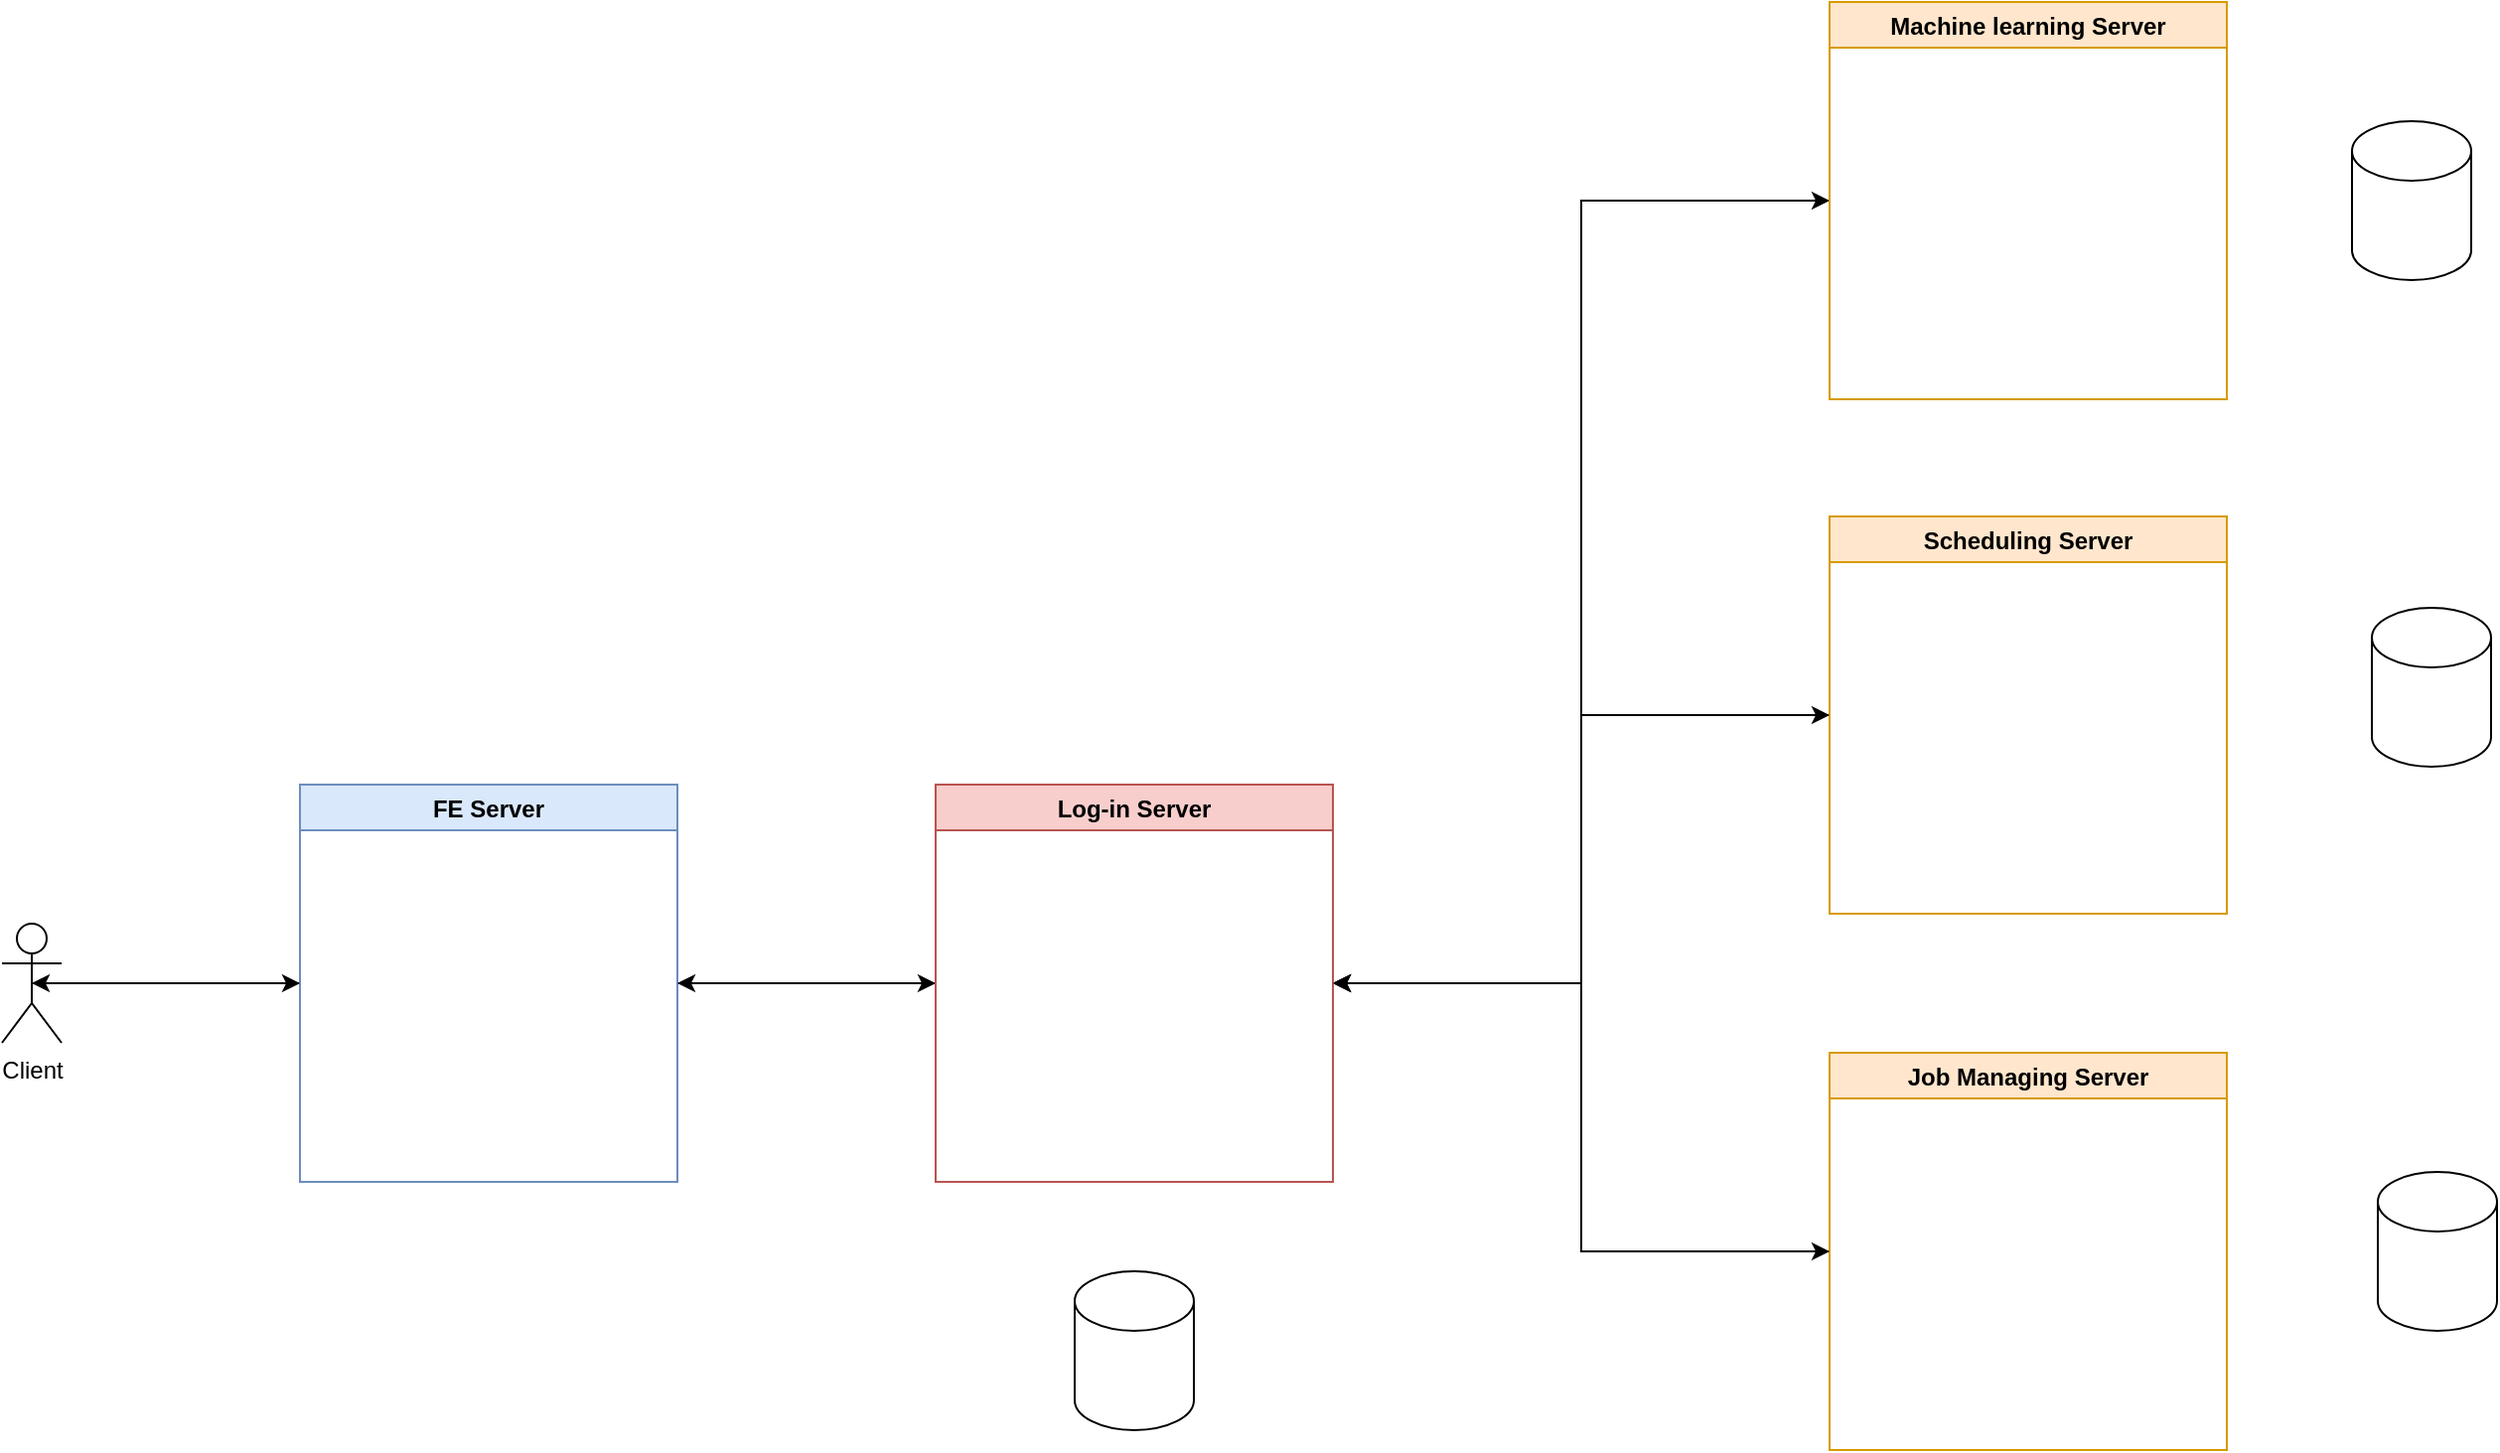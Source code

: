 <mxfile version="20.0.4" type="device"><diagram id="TMXV3Wdtnp6fLI9NR1Bd" name="Page-1"><mxGraphModel dx="2585" dy="1844" grid="0" gridSize="10" guides="1" tooltips="1" connect="1" arrows="1" fold="1" page="0" pageScale="1" pageWidth="827" pageHeight="1169" math="0" shadow="0"><root><mxCell id="0"/><mxCell id="1" parent="0"/><mxCell id="5wY-NRB4Ky0Pv87LZ8BE-8" style="edgeStyle=orthogonalEdgeStyle;rounded=0;orthogonalLoop=1;jettySize=auto;html=1;exitX=0;exitY=0.5;exitDx=0;exitDy=0;entryX=0.5;entryY=0.5;entryDx=0;entryDy=0;entryPerimeter=0;" parent="1" source="5wY-NRB4Ky0Pv87LZ8BE-1" target="5wY-NRB4Ky0Pv87LZ8BE-5" edge="1"><mxGeometry relative="1" as="geometry"/></mxCell><mxCell id="5wY-NRB4Ky0Pv87LZ8BE-10" style="edgeStyle=orthogonalEdgeStyle;rounded=0;orthogonalLoop=1;jettySize=auto;html=1;exitX=1;exitY=0.5;exitDx=0;exitDy=0;entryX=0;entryY=0.5;entryDx=0;entryDy=0;" parent="1" source="5wY-NRB4Ky0Pv87LZ8BE-1" target="5wY-NRB4Ky0Pv87LZ8BE-4" edge="1"><mxGeometry relative="1" as="geometry"/></mxCell><mxCell id="5wY-NRB4Ky0Pv87LZ8BE-1" value="FE Server" style="swimlane;fillColor=#dae8fc;strokeColor=#6c8ebf;" parent="1" vertex="1"><mxGeometry x="330" y="310" width="190" height="200" as="geometry"/></mxCell><mxCell id="5wY-NRB4Ky0Pv87LZ8BE-14" style="edgeStyle=orthogonalEdgeStyle;rounded=0;orthogonalLoop=1;jettySize=auto;html=1;exitX=0;exitY=0.5;exitDx=0;exitDy=0;entryX=1;entryY=0.5;entryDx=0;entryDy=0;" parent="1" source="5wY-NRB4Ky0Pv87LZ8BE-2" target="5wY-NRB4Ky0Pv87LZ8BE-4" edge="1"><mxGeometry relative="1" as="geometry"/></mxCell><mxCell id="5wY-NRB4Ky0Pv87LZ8BE-2" value="Scheduling Server" style="swimlane;fillColor=#ffe6cc;strokeColor=#d79b00;" parent="1" vertex="1"><mxGeometry x="1100" y="175" width="200" height="200" as="geometry"/></mxCell><mxCell id="5wY-NRB4Ky0Pv87LZ8BE-15" style="edgeStyle=orthogonalEdgeStyle;rounded=0;orthogonalLoop=1;jettySize=auto;html=1;exitX=0;exitY=0.5;exitDx=0;exitDy=0;entryX=1;entryY=0.5;entryDx=0;entryDy=0;" parent="1" source="5wY-NRB4Ky0Pv87LZ8BE-3" target="5wY-NRB4Ky0Pv87LZ8BE-4" edge="1"><mxGeometry relative="1" as="geometry"/></mxCell><mxCell id="5wY-NRB4Ky0Pv87LZ8BE-3" value="Job Managing Server" style="swimlane;fillColor=#ffe6cc;strokeColor=#d79b00;" parent="1" vertex="1"><mxGeometry x="1100" y="445" width="200" height="200" as="geometry"/></mxCell><mxCell id="5wY-NRB4Ky0Pv87LZ8BE-12" style="edgeStyle=orthogonalEdgeStyle;rounded=0;orthogonalLoop=1;jettySize=auto;html=1;exitX=0;exitY=0.5;exitDx=0;exitDy=0;entryX=1;entryY=0.5;entryDx=0;entryDy=0;" parent="1" source="5wY-NRB4Ky0Pv87LZ8BE-4" target="5wY-NRB4Ky0Pv87LZ8BE-1" edge="1"><mxGeometry relative="1" as="geometry"/></mxCell><mxCell id="5wY-NRB4Ky0Pv87LZ8BE-13" style="edgeStyle=orthogonalEdgeStyle;rounded=0;orthogonalLoop=1;jettySize=auto;html=1;exitX=1;exitY=0.5;exitDx=0;exitDy=0;entryX=0;entryY=0.5;entryDx=0;entryDy=0;" parent="1" source="5wY-NRB4Ky0Pv87LZ8BE-4" target="5wY-NRB4Ky0Pv87LZ8BE-2" edge="1"><mxGeometry relative="1" as="geometry"/></mxCell><mxCell id="5wY-NRB4Ky0Pv87LZ8BE-16" style="edgeStyle=orthogonalEdgeStyle;rounded=0;orthogonalLoop=1;jettySize=auto;html=1;exitX=1;exitY=0.5;exitDx=0;exitDy=0;entryX=0;entryY=0.5;entryDx=0;entryDy=0;" parent="1" source="5wY-NRB4Ky0Pv87LZ8BE-4" target="5wY-NRB4Ky0Pv87LZ8BE-3" edge="1"><mxGeometry relative="1" as="geometry"/></mxCell><mxCell id="RbuQmLYGloF_2g_UGzVR-3" style="edgeStyle=orthogonalEdgeStyle;rounded=0;orthogonalLoop=1;jettySize=auto;html=1;exitX=1;exitY=0.5;exitDx=0;exitDy=0;entryX=0;entryY=0.5;entryDx=0;entryDy=0;" edge="1" parent="1" source="5wY-NRB4Ky0Pv87LZ8BE-4" target="RbuQmLYGloF_2g_UGzVR-1"><mxGeometry relative="1" as="geometry"/></mxCell><mxCell id="5wY-NRB4Ky0Pv87LZ8BE-4" value="Log-in Server" style="swimlane;fillColor=#f8cecc;strokeColor=#b85450;" parent="1" vertex="1"><mxGeometry x="650" y="310" width="200" height="200" as="geometry"/></mxCell><mxCell id="5wY-NRB4Ky0Pv87LZ8BE-7" style="edgeStyle=orthogonalEdgeStyle;rounded=0;orthogonalLoop=1;jettySize=auto;html=1;exitX=0.5;exitY=0.5;exitDx=0;exitDy=0;exitPerimeter=0;entryX=0;entryY=0.5;entryDx=0;entryDy=0;" parent="1" source="5wY-NRB4Ky0Pv87LZ8BE-5" target="5wY-NRB4Ky0Pv87LZ8BE-1" edge="1"><mxGeometry relative="1" as="geometry"/></mxCell><mxCell id="5wY-NRB4Ky0Pv87LZ8BE-5" value="Client" style="shape=umlActor;verticalLabelPosition=bottom;verticalAlign=top;html=1;outlineConnect=0;" parent="1" vertex="1"><mxGeometry x="180" y="380" width="30" height="60" as="geometry"/></mxCell><mxCell id="RbuQmLYGloF_2g_UGzVR-2" style="edgeStyle=orthogonalEdgeStyle;rounded=0;orthogonalLoop=1;jettySize=auto;html=1;exitX=0;exitY=0.5;exitDx=0;exitDy=0;entryX=1;entryY=0.5;entryDx=0;entryDy=0;" edge="1" parent="1" source="RbuQmLYGloF_2g_UGzVR-1" target="5wY-NRB4Ky0Pv87LZ8BE-4"><mxGeometry relative="1" as="geometry"/></mxCell><mxCell id="RbuQmLYGloF_2g_UGzVR-1" value="Machine learning Server" style="swimlane;fillColor=#ffe6cc;strokeColor=#d79b00;" vertex="1" parent="1"><mxGeometry x="1100" y="-84" width="200" height="200" as="geometry"/></mxCell><mxCell id="RbuQmLYGloF_2g_UGzVR-4" value="" style="shape=cylinder3;whiteSpace=wrap;html=1;boundedLbl=1;backgroundOutline=1;size=15;" vertex="1" parent="1"><mxGeometry x="1363" y="-24" width="60" height="80" as="geometry"/></mxCell><mxCell id="RbuQmLYGloF_2g_UGzVR-5" value="" style="shape=cylinder3;whiteSpace=wrap;html=1;boundedLbl=1;backgroundOutline=1;size=15;" vertex="1" parent="1"><mxGeometry x="1373" y="221" width="60" height="80" as="geometry"/></mxCell><mxCell id="RbuQmLYGloF_2g_UGzVR-6" value="" style="shape=cylinder3;whiteSpace=wrap;html=1;boundedLbl=1;backgroundOutline=1;size=15;" vertex="1" parent="1"><mxGeometry x="1376" y="505" width="60" height="80" as="geometry"/></mxCell><mxCell id="RbuQmLYGloF_2g_UGzVR-7" value="" style="shape=cylinder3;whiteSpace=wrap;html=1;boundedLbl=1;backgroundOutline=1;size=15;" vertex="1" parent="1"><mxGeometry x="720" y="555" width="60" height="80" as="geometry"/></mxCell></root></mxGraphModel></diagram></mxfile>